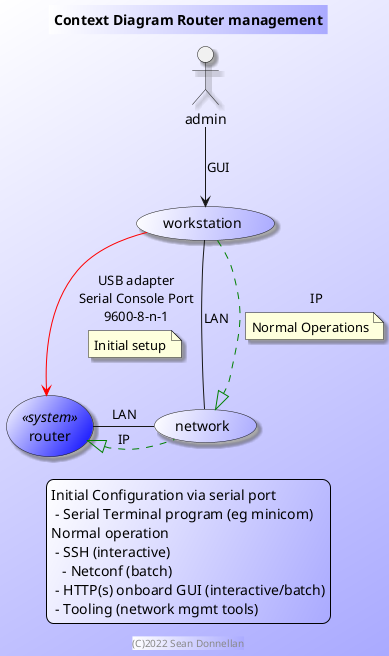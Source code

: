 @startuml
title Context Diagram Router management
footer (C)2022 Sean Donnellan

skinparam BackgroundColor #fff/aaf
skinparam usecaseBackgroundColor #fff/aaf
skinparam usecaseBackgroundColor<<system>> #fff/blue 
skinparam Shadowing true

actor admin
usecase router <<system>>
usecase workstation
usecase network

admin --> workstation : GUI
workstation --> router #red: USB adapter\nSerial Console Port\n9600-8-n-1
note on link
Initial setup
end note
router <|. network #green : IP
network - router : LAN
workstation -- network : LAN
workstation ..|> network #green : IP
note on link
Normal Operations
end note

legend
Initial Configuration via serial port
 - Serial Terminal program (eg minicom)
Normal operation
 - SSH (interactive)
   - Netconf (batch)
 - HTTP(s) onboard GUI (interactive/batch)
 - Tooling (network mgmt tools) 
end legend
@enduml